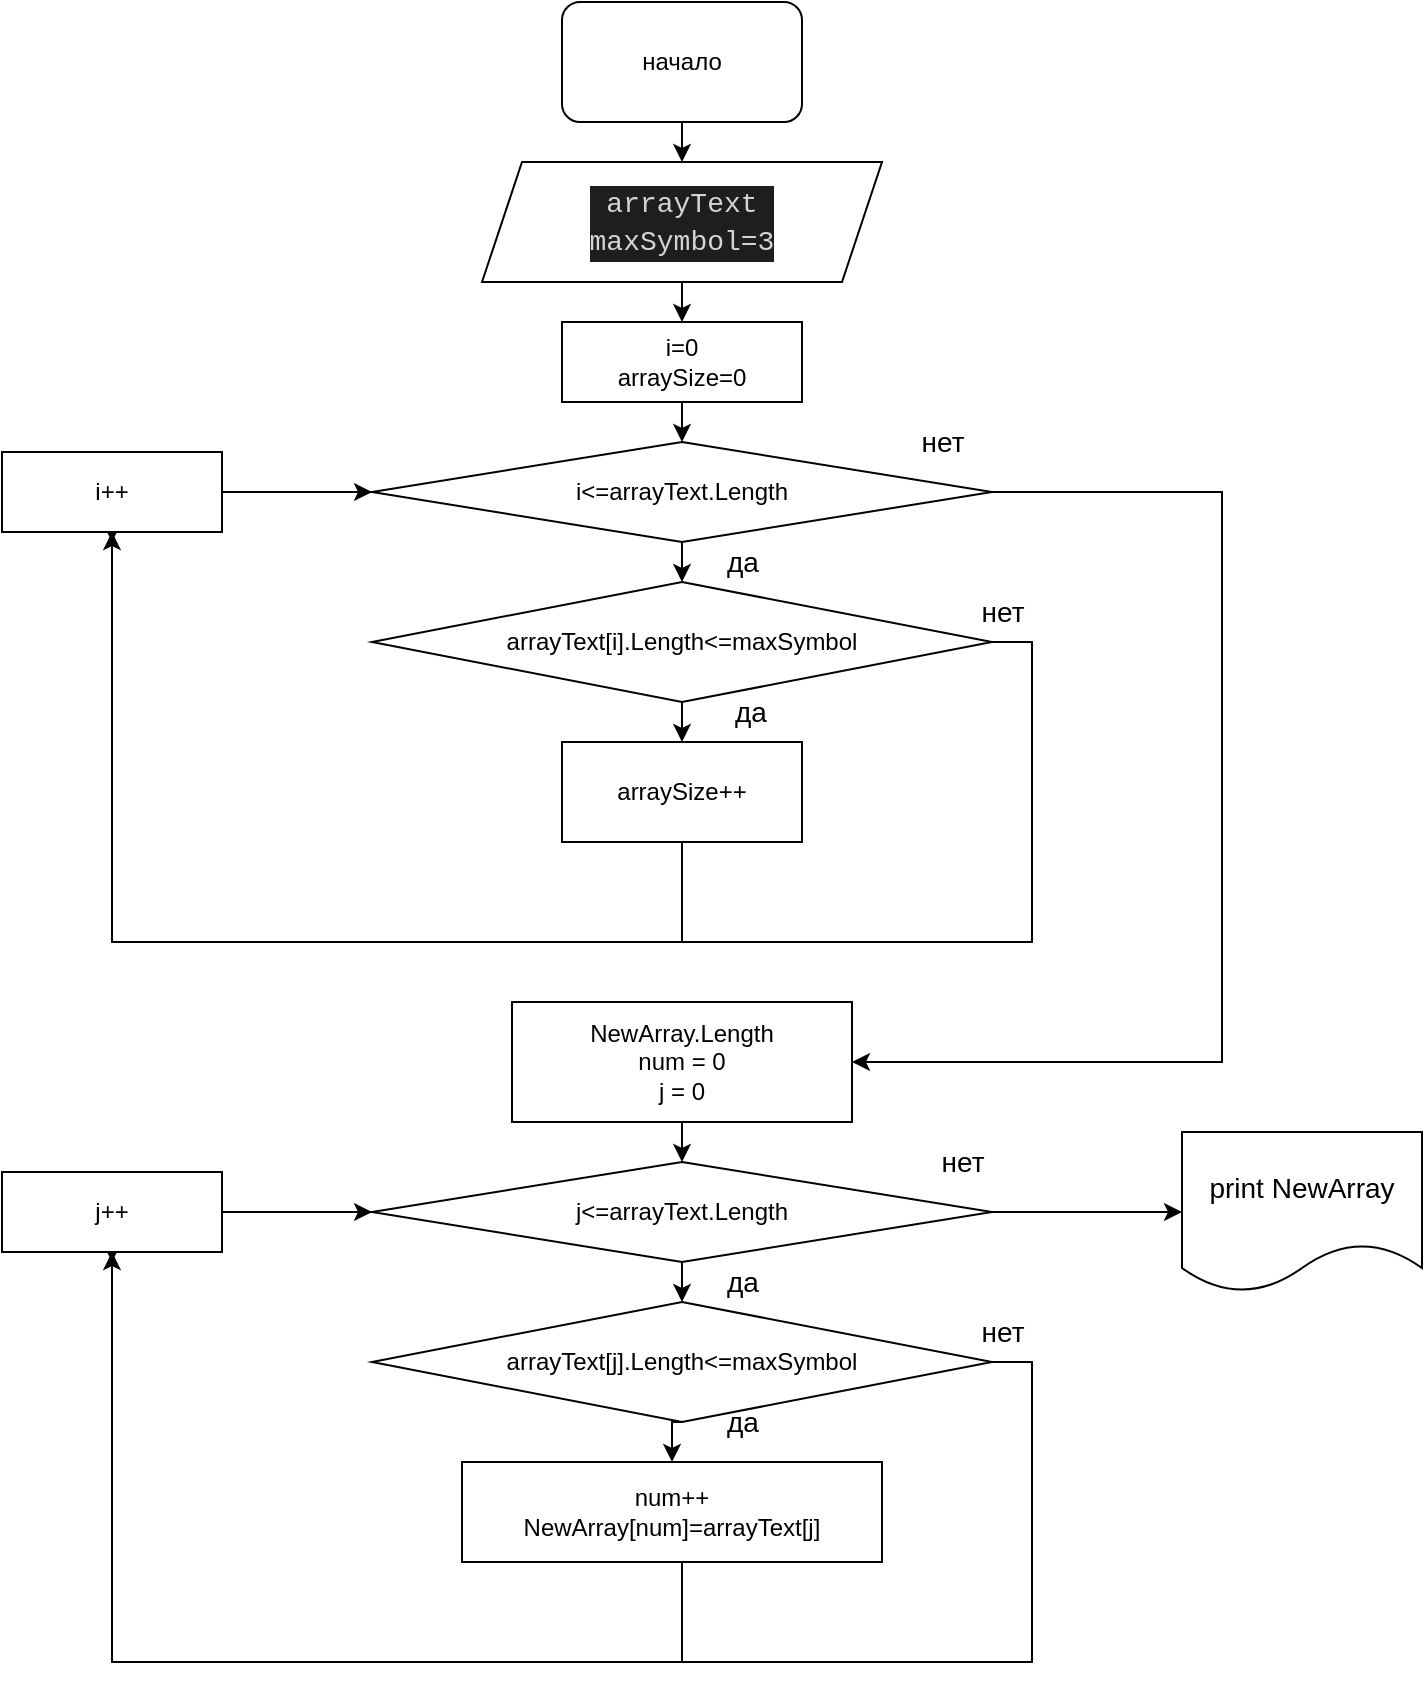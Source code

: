 <mxfile version="20.8.5" type="device"><diagram id="Rz8X96-co_Ef2QpGtgZ0" name="Страница 1"><mxGraphModel dx="1434" dy="796" grid="1" gridSize="10" guides="1" tooltips="1" connect="1" arrows="1" fold="1" page="1" pageScale="1" pageWidth="827" pageHeight="1169" math="0" shadow="0"><root><mxCell id="0"/><mxCell id="1" parent="0"/><mxCell id="16XhcqSTULOXWqhIN4pa-9" style="edgeStyle=orthogonalEdgeStyle;rounded=0;orthogonalLoop=1;jettySize=auto;html=1;exitX=0.5;exitY=1;exitDx=0;exitDy=0;entryX=0.5;entryY=0;entryDx=0;entryDy=0;" edge="1" parent="1" source="16XhcqSTULOXWqhIN4pa-1" target="16XhcqSTULOXWqhIN4pa-3"><mxGeometry relative="1" as="geometry"/></mxCell><mxCell id="16XhcqSTULOXWqhIN4pa-1" value="&lt;div style=&quot;color: rgb(212, 212, 212); background-color: rgb(30, 30, 30); font-family: Consolas, &amp;quot;Courier New&amp;quot;, monospace; font-size: 14px; line-height: 19px;&quot;&gt;&lt;div style=&quot;line-height: 19px;&quot;&gt;arrayText&lt;/div&gt;&lt;div style=&quot;line-height: 19px;&quot;&gt;maxSymbol=3&lt;/div&gt;&lt;/div&gt;" style="shape=parallelogram;perimeter=parallelogramPerimeter;whiteSpace=wrap;html=1;fixedSize=1;" vertex="1" parent="1"><mxGeometry x="280" y="90" width="200" height="60" as="geometry"/></mxCell><mxCell id="16XhcqSTULOXWqhIN4pa-8" style="edgeStyle=orthogonalEdgeStyle;rounded=0;orthogonalLoop=1;jettySize=auto;html=1;exitX=0.5;exitY=1;exitDx=0;exitDy=0;entryX=0.5;entryY=0;entryDx=0;entryDy=0;" edge="1" parent="1" source="16XhcqSTULOXWqhIN4pa-2" target="16XhcqSTULOXWqhIN4pa-1"><mxGeometry relative="1" as="geometry"/></mxCell><mxCell id="16XhcqSTULOXWqhIN4pa-2" value="начало" style="rounded=1;whiteSpace=wrap;html=1;" vertex="1" parent="1"><mxGeometry x="320" y="10" width="120" height="60" as="geometry"/></mxCell><mxCell id="16XhcqSTULOXWqhIN4pa-10" style="edgeStyle=orthogonalEdgeStyle;rounded=0;orthogonalLoop=1;jettySize=auto;html=1;exitX=0.5;exitY=1;exitDx=0;exitDy=0;entryX=0.5;entryY=0;entryDx=0;entryDy=0;" edge="1" parent="1" source="16XhcqSTULOXWqhIN4pa-3" target="16XhcqSTULOXWqhIN4pa-4"><mxGeometry relative="1" as="geometry"/></mxCell><mxCell id="16XhcqSTULOXWqhIN4pa-3" value="i=0&lt;br&gt;arraySize=0" style="rounded=0;whiteSpace=wrap;html=1;" vertex="1" parent="1"><mxGeometry x="320" y="170" width="120" height="40" as="geometry"/></mxCell><mxCell id="16XhcqSTULOXWqhIN4pa-11" style="edgeStyle=orthogonalEdgeStyle;rounded=0;orthogonalLoop=1;jettySize=auto;html=1;exitX=0.5;exitY=1;exitDx=0;exitDy=0;entryX=0.5;entryY=0;entryDx=0;entryDy=0;" edge="1" parent="1" source="16XhcqSTULOXWqhIN4pa-4" target="16XhcqSTULOXWqhIN4pa-5"><mxGeometry relative="1" as="geometry"/></mxCell><mxCell id="16XhcqSTULOXWqhIN4pa-58" style="edgeStyle=orthogonalEdgeStyle;rounded=0;orthogonalLoop=1;jettySize=auto;html=1;exitX=1;exitY=0.5;exitDx=0;exitDy=0;entryX=1;entryY=0.5;entryDx=0;entryDy=0;fontSize=14;" edge="1" parent="1" source="16XhcqSTULOXWqhIN4pa-4" target="16XhcqSTULOXWqhIN4pa-37"><mxGeometry relative="1" as="geometry"><Array as="points"><mxPoint x="650" y="255"/><mxPoint x="650" y="540"/></Array></mxGeometry></mxCell><mxCell id="16XhcqSTULOXWqhIN4pa-4" value="i&amp;lt;=arrayText.Length" style="rhombus;whiteSpace=wrap;html=1;" vertex="1" parent="1"><mxGeometry x="225" y="230" width="310" height="50" as="geometry"/></mxCell><mxCell id="16XhcqSTULOXWqhIN4pa-12" style="edgeStyle=orthogonalEdgeStyle;rounded=0;orthogonalLoop=1;jettySize=auto;html=1;exitX=0.5;exitY=1;exitDx=0;exitDy=0;entryX=0.5;entryY=0;entryDx=0;entryDy=0;" edge="1" parent="1" source="16XhcqSTULOXWqhIN4pa-5" target="16XhcqSTULOXWqhIN4pa-6"><mxGeometry relative="1" as="geometry"/></mxCell><mxCell id="16XhcqSTULOXWqhIN4pa-35" style="edgeStyle=orthogonalEdgeStyle;rounded=0;orthogonalLoop=1;jettySize=auto;html=1;exitX=1;exitY=0.5;exitDx=0;exitDy=0;" edge="1" parent="1" source="16XhcqSTULOXWqhIN4pa-5"><mxGeometry relative="1" as="geometry"><mxPoint x="95" y="280" as="targetPoint"/><Array as="points"><mxPoint x="555" y="330"/><mxPoint x="555" y="480"/><mxPoint x="95" y="480"/><mxPoint x="95" y="255"/></Array></mxGeometry></mxCell><mxCell id="16XhcqSTULOXWqhIN4pa-5" value="arrayText[i].Length&amp;lt;=maxSymbol" style="rhombus;whiteSpace=wrap;html=1;" vertex="1" parent="1"><mxGeometry x="225" y="300" width="310" height="60" as="geometry"/></mxCell><mxCell id="16XhcqSTULOXWqhIN4pa-15" style="edgeStyle=orthogonalEdgeStyle;rounded=0;orthogonalLoop=1;jettySize=auto;html=1;exitX=0.5;exitY=1;exitDx=0;exitDy=0;entryX=0.5;entryY=1;entryDx=0;entryDy=0;" edge="1" parent="1" source="16XhcqSTULOXWqhIN4pa-6" target="16XhcqSTULOXWqhIN4pa-13"><mxGeometry relative="1" as="geometry"><Array as="points"><mxPoint x="380" y="480"/><mxPoint x="95" y="480"/></Array></mxGeometry></mxCell><mxCell id="16XhcqSTULOXWqhIN4pa-6" value="arraySize++" style="rounded=0;whiteSpace=wrap;html=1;" vertex="1" parent="1"><mxGeometry x="320" y="380" width="120" height="50" as="geometry"/></mxCell><mxCell id="16XhcqSTULOXWqhIN4pa-18" style="edgeStyle=orthogonalEdgeStyle;rounded=0;orthogonalLoop=1;jettySize=auto;html=1;exitX=1;exitY=0.5;exitDx=0;exitDy=0;entryX=0;entryY=0.5;entryDx=0;entryDy=0;" edge="1" parent="1" source="16XhcqSTULOXWqhIN4pa-13" target="16XhcqSTULOXWqhIN4pa-4"><mxGeometry relative="1" as="geometry"/></mxCell><mxCell id="16XhcqSTULOXWqhIN4pa-13" value="i++" style="rounded=0;whiteSpace=wrap;html=1;" vertex="1" parent="1"><mxGeometry x="40" y="235" width="110" height="40" as="geometry"/></mxCell><mxCell id="16XhcqSTULOXWqhIN4pa-37" value="NewArray.Length&lt;br&gt;num = 0&lt;br&gt;j = 0" style="rounded=0;whiteSpace=wrap;html=1;" vertex="1" parent="1"><mxGeometry x="295" y="510" width="170" height="60" as="geometry"/></mxCell><mxCell id="16XhcqSTULOXWqhIN4pa-38" style="edgeStyle=orthogonalEdgeStyle;rounded=0;orthogonalLoop=1;jettySize=auto;html=1;exitX=0.5;exitY=1;exitDx=0;exitDy=0;entryX=0.5;entryY=0;entryDx=0;entryDy=0;" edge="1" parent="1" target="16XhcqSTULOXWqhIN4pa-40"><mxGeometry relative="1" as="geometry"><mxPoint x="380" y="570" as="sourcePoint"/></mxGeometry></mxCell><mxCell id="16XhcqSTULOXWqhIN4pa-39" style="edgeStyle=orthogonalEdgeStyle;rounded=0;orthogonalLoop=1;jettySize=auto;html=1;exitX=0.5;exitY=1;exitDx=0;exitDy=0;entryX=0.5;entryY=0;entryDx=0;entryDy=0;" edge="1" parent="1" source="16XhcqSTULOXWqhIN4pa-40" target="16XhcqSTULOXWqhIN4pa-43"><mxGeometry relative="1" as="geometry"/></mxCell><mxCell id="16XhcqSTULOXWqhIN4pa-57" style="edgeStyle=orthogonalEdgeStyle;rounded=0;orthogonalLoop=1;jettySize=auto;html=1;exitX=1;exitY=0.5;exitDx=0;exitDy=0;entryX=0;entryY=0.5;entryDx=0;entryDy=0;fontSize=14;" edge="1" parent="1" source="16XhcqSTULOXWqhIN4pa-40" target="16XhcqSTULOXWqhIN4pa-56"><mxGeometry relative="1" as="geometry"/></mxCell><mxCell id="16XhcqSTULOXWqhIN4pa-40" value="j&amp;lt;=arrayText.Length" style="rhombus;whiteSpace=wrap;html=1;" vertex="1" parent="1"><mxGeometry x="225" y="590" width="310" height="50" as="geometry"/></mxCell><mxCell id="16XhcqSTULOXWqhIN4pa-41" style="edgeStyle=orthogonalEdgeStyle;rounded=0;orthogonalLoop=1;jettySize=auto;html=1;exitX=0.5;exitY=1;exitDx=0;exitDy=0;entryX=0.5;entryY=0;entryDx=0;entryDy=0;" edge="1" parent="1" source="16XhcqSTULOXWqhIN4pa-43" target="16XhcqSTULOXWqhIN4pa-45"><mxGeometry relative="1" as="geometry"/></mxCell><mxCell id="16XhcqSTULOXWqhIN4pa-42" style="edgeStyle=orthogonalEdgeStyle;rounded=0;orthogonalLoop=1;jettySize=auto;html=1;exitX=1;exitY=0.5;exitDx=0;exitDy=0;" edge="1" parent="1" source="16XhcqSTULOXWqhIN4pa-43"><mxGeometry relative="1" as="geometry"><mxPoint x="95" y="640" as="targetPoint"/><Array as="points"><mxPoint x="555" y="690"/><mxPoint x="555" y="840"/><mxPoint x="95" y="840"/><mxPoint x="95" y="615"/></Array></mxGeometry></mxCell><mxCell id="16XhcqSTULOXWqhIN4pa-43" value="arrayText[j].Length&amp;lt;=maxSymbol" style="rhombus;whiteSpace=wrap;html=1;" vertex="1" parent="1"><mxGeometry x="225" y="660" width="310" height="60" as="geometry"/></mxCell><mxCell id="16XhcqSTULOXWqhIN4pa-44" style="edgeStyle=orthogonalEdgeStyle;rounded=0;orthogonalLoop=1;jettySize=auto;html=1;exitX=0.5;exitY=1;exitDx=0;exitDy=0;entryX=0.5;entryY=1;entryDx=0;entryDy=0;" edge="1" parent="1" source="16XhcqSTULOXWqhIN4pa-45" target="16XhcqSTULOXWqhIN4pa-47"><mxGeometry relative="1" as="geometry"><Array as="points"><mxPoint x="380" y="840"/><mxPoint x="95" y="840"/></Array></mxGeometry></mxCell><mxCell id="16XhcqSTULOXWqhIN4pa-45" value="num++&lt;br&gt;NewArray[num]=arrayText[j]" style="rounded=0;whiteSpace=wrap;html=1;" vertex="1" parent="1"><mxGeometry x="270" y="740" width="210" height="50" as="geometry"/></mxCell><mxCell id="16XhcqSTULOXWqhIN4pa-46" style="edgeStyle=orthogonalEdgeStyle;rounded=0;orthogonalLoop=1;jettySize=auto;html=1;exitX=1;exitY=0.5;exitDx=0;exitDy=0;entryX=0;entryY=0.5;entryDx=0;entryDy=0;" edge="1" parent="1" source="16XhcqSTULOXWqhIN4pa-47" target="16XhcqSTULOXWqhIN4pa-40"><mxGeometry relative="1" as="geometry"/></mxCell><mxCell id="16XhcqSTULOXWqhIN4pa-47" value="j++" style="rounded=0;whiteSpace=wrap;html=1;" vertex="1" parent="1"><mxGeometry x="40" y="595" width="110" height="40" as="geometry"/></mxCell><mxCell id="16XhcqSTULOXWqhIN4pa-48" value="нет" style="text;html=1;align=center;verticalAlign=middle;resizable=0;points=[];autosize=1;strokeColor=none;fillColor=none;fontSize=14;" vertex="1" parent="1"><mxGeometry x="520" y="300" width="40" height="30" as="geometry"/></mxCell><mxCell id="16XhcqSTULOXWqhIN4pa-49" value="да" style="text;html=1;align=center;verticalAlign=middle;resizable=0;points=[];autosize=1;strokeColor=none;fillColor=none;fontSize=14;" vertex="1" parent="1"><mxGeometry x="394" y="350" width="40" height="30" as="geometry"/></mxCell><mxCell id="16XhcqSTULOXWqhIN4pa-50" value="нет" style="text;html=1;align=center;verticalAlign=middle;resizable=0;points=[];autosize=1;strokeColor=none;fillColor=none;fontSize=14;" vertex="1" parent="1"><mxGeometry x="520" y="660" width="40" height="30" as="geometry"/></mxCell><mxCell id="16XhcqSTULOXWqhIN4pa-51" value="да" style="text;html=1;align=center;verticalAlign=middle;resizable=0;points=[];autosize=1;strokeColor=none;fillColor=none;fontSize=14;" vertex="1" parent="1"><mxGeometry x="390" y="705" width="40" height="30" as="geometry"/></mxCell><mxCell id="16XhcqSTULOXWqhIN4pa-52" value="да" style="text;html=1;align=center;verticalAlign=middle;resizable=0;points=[];autosize=1;strokeColor=none;fillColor=none;fontSize=14;" vertex="1" parent="1"><mxGeometry x="390" y="635" width="40" height="30" as="geometry"/></mxCell><mxCell id="16XhcqSTULOXWqhIN4pa-53" value="нет" style="text;html=1;align=center;verticalAlign=middle;resizable=0;points=[];autosize=1;strokeColor=none;fillColor=none;fontSize=14;" vertex="1" parent="1"><mxGeometry x="500" y="575" width="40" height="30" as="geometry"/></mxCell><mxCell id="16XhcqSTULOXWqhIN4pa-54" value="да" style="text;html=1;align=center;verticalAlign=middle;resizable=0;points=[];autosize=1;strokeColor=none;fillColor=none;fontSize=14;" vertex="1" parent="1"><mxGeometry x="390" y="275" width="40" height="30" as="geometry"/></mxCell><mxCell id="16XhcqSTULOXWqhIN4pa-55" value="нет" style="text;html=1;align=center;verticalAlign=middle;resizable=0;points=[];autosize=1;strokeColor=none;fillColor=none;fontSize=14;" vertex="1" parent="1"><mxGeometry x="490" y="215" width="40" height="30" as="geometry"/></mxCell><mxCell id="16XhcqSTULOXWqhIN4pa-56" value="print NewArray" style="shape=document;whiteSpace=wrap;html=1;boundedLbl=1;fontSize=14;" vertex="1" parent="1"><mxGeometry x="630" y="575" width="120" height="80" as="geometry"/></mxCell></root></mxGraphModel></diagram></mxfile>